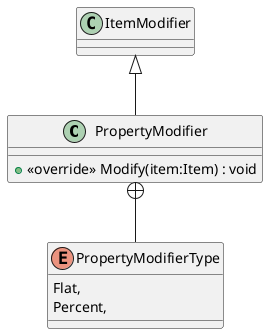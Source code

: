 @startuml
class PropertyModifier {
    + <<override>> Modify(item:Item) : void
}
enum PropertyModifierType {
    Flat,
    Percent,
}
ItemModifier <|-- PropertyModifier
PropertyModifier +-- PropertyModifierType
@enduml
